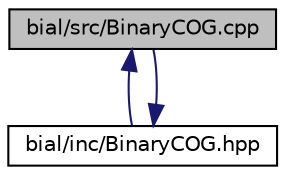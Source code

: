 digraph "bial/src/BinaryCOG.cpp"
{
  edge [fontname="Helvetica",fontsize="10",labelfontname="Helvetica",labelfontsize="10"];
  node [fontname="Helvetica",fontsize="10",shape=record];
  Node1 [label="bial/src/BinaryCOG.cpp",height=0.2,width=0.4,color="black", fillcolor="grey75", style="filled", fontcolor="black"];
  Node1 -> Node2 [dir="back",color="midnightblue",fontsize="10",style="solid",fontname="Helvetica"];
  Node2 [label="bial/inc/BinaryCOG.hpp",height=0.2,width=0.4,color="black", fillcolor="white", style="filled",URL="$_binary_c_o_g_8hpp.html"];
  Node2 -> Node1 [dir="back",color="midnightblue",fontsize="10",style="solid",fontname="Helvetica"];
}

